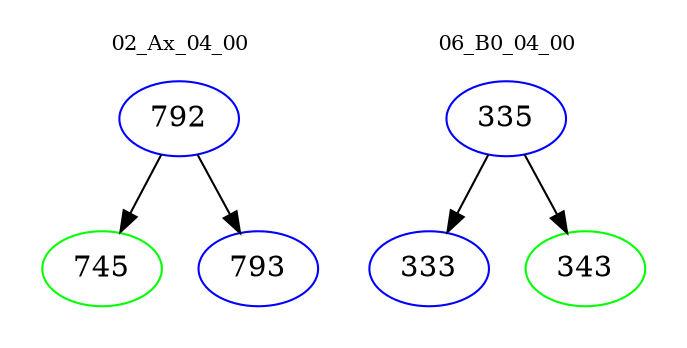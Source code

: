 digraph{
subgraph cluster_0 {
color = white
label = "02_Ax_04_00";
fontsize=10;
T0_792 [label="792", color="blue"]
T0_792 -> T0_745 [color="black"]
T0_745 [label="745", color="green"]
T0_792 -> T0_793 [color="black"]
T0_793 [label="793", color="blue"]
}
subgraph cluster_1 {
color = white
label = "06_B0_04_00";
fontsize=10;
T1_335 [label="335", color="blue"]
T1_335 -> T1_333 [color="black"]
T1_333 [label="333", color="blue"]
T1_335 -> T1_343 [color="black"]
T1_343 [label="343", color="green"]
}
}
